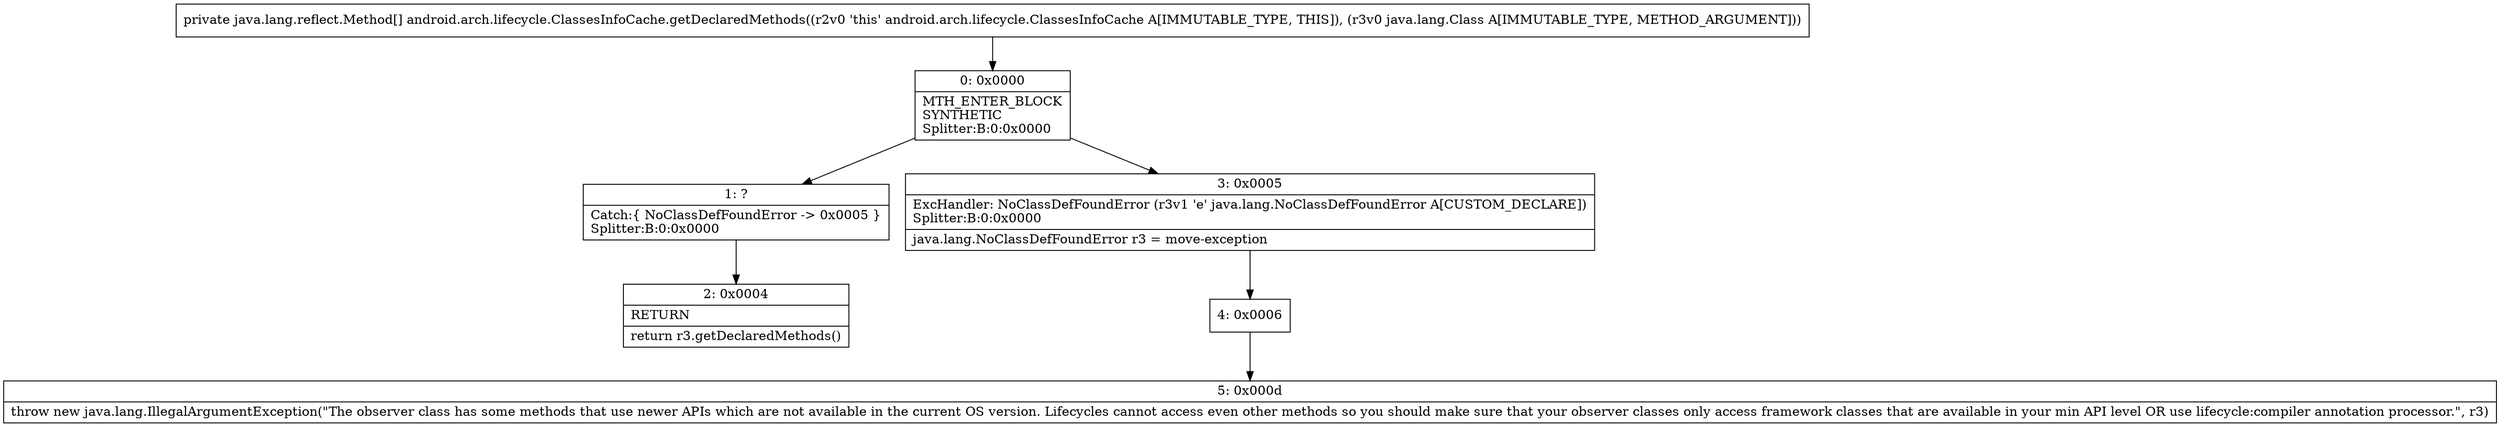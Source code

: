digraph "CFG forandroid.arch.lifecycle.ClassesInfoCache.getDeclaredMethods(Ljava\/lang\/Class;)[Ljava\/lang\/reflect\/Method;" {
Node_0 [shape=record,label="{0\:\ 0x0000|MTH_ENTER_BLOCK\lSYNTHETIC\lSplitter:B:0:0x0000\l}"];
Node_1 [shape=record,label="{1\:\ ?|Catch:\{ NoClassDefFoundError \-\> 0x0005 \}\lSplitter:B:0:0x0000\l}"];
Node_2 [shape=record,label="{2\:\ 0x0004|RETURN\l|return r3.getDeclaredMethods()\l}"];
Node_3 [shape=record,label="{3\:\ 0x0005|ExcHandler: NoClassDefFoundError (r3v1 'e' java.lang.NoClassDefFoundError A[CUSTOM_DECLARE])\lSplitter:B:0:0x0000\l|java.lang.NoClassDefFoundError r3 = move\-exception\l}"];
Node_4 [shape=record,label="{4\:\ 0x0006}"];
Node_5 [shape=record,label="{5\:\ 0x000d|throw new java.lang.IllegalArgumentException(\"The observer class has some methods that use newer APIs which are not available in the current OS version. Lifecycles cannot access even other methods so you should make sure that your observer classes only access framework classes that are available in your min API level OR use lifecycle:compiler annotation processor.\", r3)\l}"];
MethodNode[shape=record,label="{private java.lang.reflect.Method[] android.arch.lifecycle.ClassesInfoCache.getDeclaredMethods((r2v0 'this' android.arch.lifecycle.ClassesInfoCache A[IMMUTABLE_TYPE, THIS]), (r3v0 java.lang.Class A[IMMUTABLE_TYPE, METHOD_ARGUMENT])) }"];
MethodNode -> Node_0;
Node_0 -> Node_1;
Node_0 -> Node_3;
Node_1 -> Node_2;
Node_3 -> Node_4;
Node_4 -> Node_5;
}

